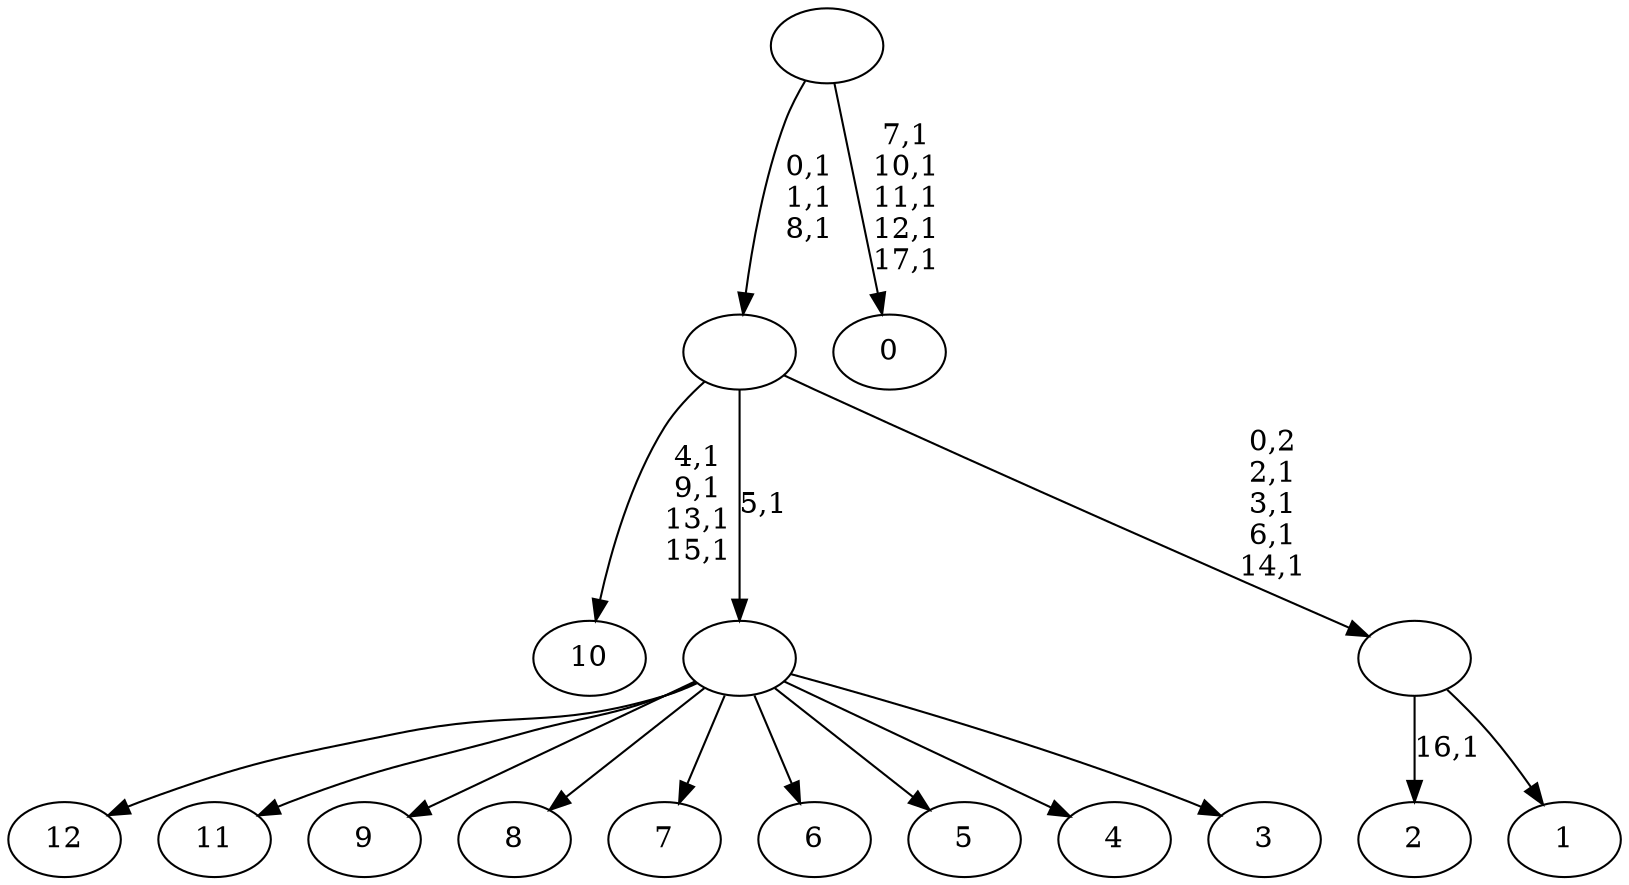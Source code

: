 digraph T {
	31 [label="12"]
	30 [label="11"]
	29 [label="10"]
	24 [label="9"]
	23 [label="8"]
	22 [label="7"]
	21 [label="6"]
	20 [label="5"]
	19 [label="4"]
	18 [label="3"]
	17 [label=""]
	16 [label="2"]
	14 [label="1"]
	13 [label=""]
	9 [label=""]
	6 [label="0"]
	0 [label=""]
	17 -> 31 [label=""]
	17 -> 30 [label=""]
	17 -> 24 [label=""]
	17 -> 23 [label=""]
	17 -> 22 [label=""]
	17 -> 21 [label=""]
	17 -> 20 [label=""]
	17 -> 19 [label=""]
	17 -> 18 [label=""]
	13 -> 16 [label="16,1"]
	13 -> 14 [label=""]
	9 -> 13 [label="0,2\n2,1\n3,1\n6,1\n14,1"]
	9 -> 29 [label="4,1\n9,1\n13,1\n15,1"]
	9 -> 17 [label="5,1"]
	0 -> 6 [label="7,1\n10,1\n11,1\n12,1\n17,1"]
	0 -> 9 [label="0,1\n1,1\n8,1"]
}
